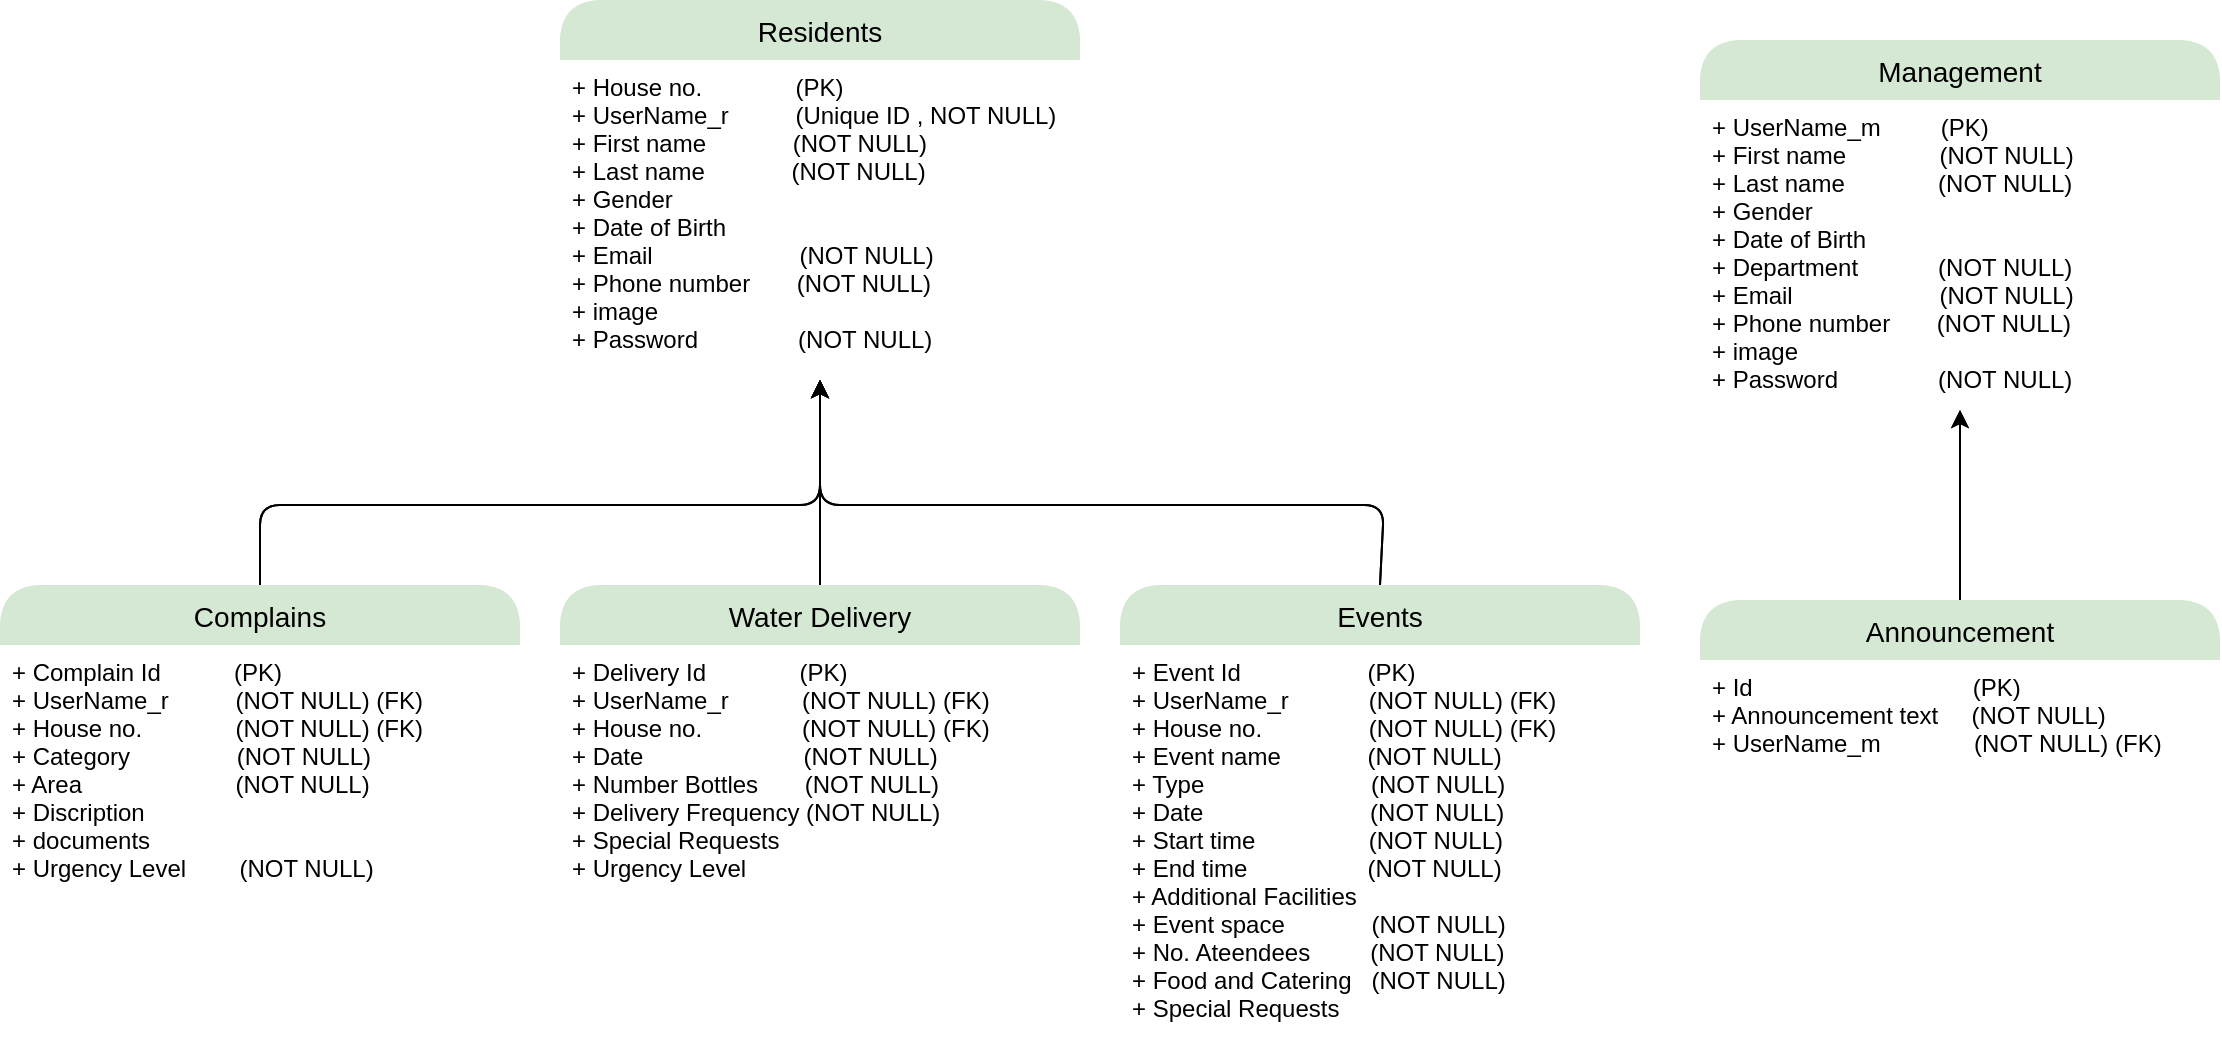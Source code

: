 <mxfile>
    <diagram id="oeI4UOEEZdPAudMLdHcd" name="Page-1">
        <mxGraphModel dx="662" dy="467" grid="1" gridSize="10" guides="1" tooltips="1" connect="1" arrows="1" fold="1" page="1" pageScale="1" pageWidth="850" pageHeight="1100" math="0" shadow="0">
            <root>
                <mxCell id="0"/>
                <mxCell id="1" parent="0"/>
                <mxCell id="2" value="Residents" style="swimlane;childLayout=stackLayout;horizontal=1;startSize=30;horizontalStack=0;rounded=1;fontSize=14;fontStyle=0;strokeWidth=2;resizeParent=0;resizeLast=1;shadow=0;dashed=0;align=center;arcSize=24;fillColor=#d5e8d4;strokeColor=none;" parent="1" vertex="1">
                    <mxGeometry x="300" y="40" width="260" height="190" as="geometry">
                        <mxRectangle x="345" y="190" width="80" height="30" as="alternateBounds"/>
                    </mxGeometry>
                </mxCell>
                <mxCell id="3" value="+ House no.              (PK)&#10;+ UserName_r          (Unique ID , NOT NULL)&#10;+ First name             (NOT NULL)&#10;+ Last name             (NOT NULL)&#10;+ Gender&#10;+ Date of Birth &#10;+ Email                      (NOT NULL)&#10;+ Phone number       (NOT NULL)&#10;+ image &#10;+ Password               (NOT NULL)&#10;&#10;" style="align=left;spacingLeft=4;fontSize=12;verticalAlign=top;resizable=0;rotatable=0;part=1;strokeColor=none;" parent="2" vertex="1">
                    <mxGeometry y="30" width="260" height="160" as="geometry"/>
                </mxCell>
                <mxCell id="128" style="edgeStyle=none;html=1;exitX=0.5;exitY=0;exitDx=0;exitDy=0;entryX=0.5;entryY=1;entryDx=0;entryDy=0;fontSize=13;" parent="1" source="6" target="3" edge="1">
                    <mxGeometry relative="1" as="geometry">
                        <Array as="points">
                            <mxPoint x="150" y="292.5"/>
                            <mxPoint x="430" y="292.5"/>
                        </Array>
                    </mxGeometry>
                </mxCell>
                <mxCell id="6" value="Complains" style="swimlane;childLayout=stackLayout;horizontal=1;startSize=30;horizontalStack=0;rounded=1;fontSize=14;fontStyle=0;strokeWidth=2;resizeParent=0;resizeLast=1;shadow=0;dashed=0;align=center;arcSize=24;fillColor=#d5e8d4;strokeColor=none;" parent="1" vertex="1">
                    <mxGeometry x="20" y="332.5" width="260" height="200" as="geometry">
                        <mxRectangle x="345" y="190" width="80" height="30" as="alternateBounds"/>
                    </mxGeometry>
                </mxCell>
                <mxCell id="7" value="+ Complain Id           (PK)&#10;+ UserName_r          (NOT NULL) (FK)&#10;+ House no.              (NOT NULL) (FK)&#10;+ Category                (NOT NULL)&#10;+ Area                       (NOT NULL)&#10;+ Discription &#10;+ documents&#10;+ Urgency Level        (NOT NULL)&#10;&#10;" style="align=left;spacingLeft=4;fontSize=12;verticalAlign=top;resizable=0;rotatable=0;part=1;strokeColor=none;" parent="6" vertex="1">
                    <mxGeometry y="30" width="260" height="170" as="geometry"/>
                </mxCell>
                <mxCell id="131" style="edgeStyle=none;html=1;exitX=0.5;exitY=0;exitDx=0;exitDy=0;entryX=0.5;entryY=1;entryDx=0;entryDy=0;fontSize=13;" parent="1" source="9" target="3" edge="1">
                    <mxGeometry relative="1" as="geometry">
                        <Array as="points">
                            <mxPoint x="712" y="292.5"/>
                            <mxPoint x="430" y="292.5"/>
                        </Array>
                    </mxGeometry>
                </mxCell>
                <mxCell id="9" value="Events" style="swimlane;childLayout=stackLayout;horizontal=1;startSize=30;horizontalStack=0;rounded=1;fontSize=14;fontStyle=0;strokeWidth=2;resizeParent=0;resizeLast=1;shadow=0;dashed=0;align=center;arcSize=24;fillColor=#d5e8d4;strokeColor=none;" parent="1" vertex="1">
                    <mxGeometry x="580" y="332.5" width="260" height="230" as="geometry">
                        <mxRectangle x="345" y="190" width="80" height="30" as="alternateBounds"/>
                    </mxGeometry>
                </mxCell>
                <mxCell id="10" value="+ Event Id                   (PK)&#10;+ UserName_r            (NOT NULL) (FK)&#10;+ House no.                (NOT NULL) (FK)&#10;+ Event name             (NOT NULL)&#10;+ Type                         (NOT NULL)&#10;+ Date                         (NOT NULL)&#10;+ Start time                 (NOT NULL)&#10;+ End time                  (NOT NULL)&#10;+ Additional Facilities&#10;+ Event space             (NOT NULL)&#10;+ No. Ateendees         (NOT NULL)&#10;+ Food and Catering   (NOT NULL)&#10;+ Special Requests&#10;&#10;" style="align=left;spacingLeft=4;fontSize=12;verticalAlign=top;resizable=0;rotatable=0;part=1;strokeColor=none;" parent="9" vertex="1">
                    <mxGeometry y="30" width="260" height="200" as="geometry"/>
                </mxCell>
                <mxCell id="130" style="edgeStyle=none;html=1;exitX=0.5;exitY=0;exitDx=0;exitDy=0;entryX=0.5;entryY=1;entryDx=0;entryDy=0;fontSize=13;" parent="1" source="11" target="3" edge="1">
                    <mxGeometry relative="1" as="geometry">
                        <Array as="points">
                            <mxPoint x="430" y="292.5"/>
                        </Array>
                    </mxGeometry>
                </mxCell>
                <mxCell id="11" value="Water Delivery" style="swimlane;childLayout=stackLayout;horizontal=1;startSize=30;horizontalStack=0;rounded=1;fontSize=14;fontStyle=0;strokeWidth=2;resizeParent=0;resizeLast=1;shadow=0;dashed=0;align=center;arcSize=24;fillColor=#d5e8d4;strokeColor=none;" parent="1" vertex="1">
                    <mxGeometry x="300" y="332.5" width="260" height="200" as="geometry">
                        <mxRectangle x="345" y="190" width="80" height="30" as="alternateBounds"/>
                    </mxGeometry>
                </mxCell>
                <mxCell id="12" value="+ Delivery Id              (PK)&#10;+ UserName_r           (NOT NULL) (FK)&#10;+ House no.               (NOT NULL) (FK)&#10;+ Date                        (NOT NULL)&#10;+ Number Bottles       (NOT NULL)&#10;+ Delivery Frequency (NOT NULL)&#10;+ Special Requests &#10;+ Urgency Level&#10;&#10;" style="align=left;spacingLeft=4;fontSize=12;verticalAlign=top;resizable=0;rotatable=0;part=1;strokeColor=none;" parent="11" vertex="1">
                    <mxGeometry y="30" width="260" height="170" as="geometry"/>
                </mxCell>
                <mxCell id="132" style="edgeStyle=none;html=1;exitX=0.5;exitY=0;exitDx=0;exitDy=0;entryX=0.5;entryY=1;entryDx=0;entryDy=0;fontSize=13;" parent="1" source="13" target="121" edge="1">
                    <mxGeometry relative="1" as="geometry">
                        <Array as="points"/>
                    </mxGeometry>
                </mxCell>
                <mxCell id="13" value="Announcement" style="swimlane;childLayout=stackLayout;horizontal=1;startSize=30;horizontalStack=0;rounded=1;fontSize=14;fontStyle=0;strokeWidth=2;resizeParent=0;resizeLast=1;shadow=0;dashed=0;align=center;arcSize=24;fillColor=#d5e8d4;strokeColor=none;" parent="1" vertex="1">
                    <mxGeometry x="870" y="340" width="260" height="90" as="geometry">
                        <mxRectangle x="345" y="190" width="80" height="30" as="alternateBounds"/>
                    </mxGeometry>
                </mxCell>
                <mxCell id="14" value="+ Id                                 (PK)&#10;+ Announcement text     (NOT NULL)&#10;+ UserName_m              (NOT NULL) (FK)&#10;" style="align=left;spacingLeft=4;fontSize=12;verticalAlign=top;resizable=0;rotatable=0;part=1;strokeColor=none;" parent="13" vertex="1">
                    <mxGeometry y="30" width="260" height="60" as="geometry"/>
                </mxCell>
                <mxCell id="120" value="Management" style="swimlane;childLayout=stackLayout;horizontal=1;startSize=30;horizontalStack=0;rounded=1;fontSize=14;fontStyle=0;strokeWidth=2;resizeParent=0;resizeLast=1;shadow=0;dashed=0;align=center;arcSize=24;fillColor=#d5e8d4;strokeColor=none;" parent="1" vertex="1">
                    <mxGeometry x="870" y="60" width="260" height="185" as="geometry">
                        <mxRectangle x="345" y="190" width="80" height="30" as="alternateBounds"/>
                    </mxGeometry>
                </mxCell>
                <mxCell id="121" value="+ UserName_m         (PK)&#10;+ First name              (NOT NULL)&#10;+ Last name              (NOT NULL)&#10;+ Gender&#10;+ Date of Birth&#10;+ Department            (NOT NULL)&#10;+ Email                      (NOT NULL)&#10;+ Phone number       (NOT NULL)&#10;+ image&#10;+ Password               (NOT NULL)&#10;&#10;" style="align=left;spacingLeft=4;fontSize=12;verticalAlign=top;resizable=0;rotatable=0;part=1;strokeColor=none;" parent="120" vertex="1">
                    <mxGeometry y="30" width="260" height="155" as="geometry"/>
                </mxCell>
                <mxCell id="133" value="Residents" style="swimlane;childLayout=stackLayout;horizontal=1;startSize=30;horizontalStack=0;rounded=1;fontSize=14;fontStyle=0;strokeWidth=2;resizeParent=0;resizeLast=1;shadow=0;dashed=0;align=center;arcSize=24;fillColor=#d5e8d4;strokeColor=none;" parent="1" vertex="1">
                    <mxGeometry x="300" y="40" width="260" height="190" as="geometry">
                        <mxRectangle x="345" y="190" width="80" height="30" as="alternateBounds"/>
                    </mxGeometry>
                </mxCell>
                <mxCell id="134" value="+ House no.              (PK)&#10;+ UserName_r          (Unique ID , NOT NULL)&#10;+ First name             (NOT NULL)&#10;+ Last name             (NOT NULL)&#10;+ Gender&#10;+ Date of Birth &#10;+ Email                      (NOT NULL)&#10;+ Phone number       (NOT NULL)&#10;+ image &#10;+ Password               (NOT NULL)&#10;&#10;" style="align=left;spacingLeft=4;fontSize=12;verticalAlign=top;resizable=0;rotatable=0;part=1;strokeColor=none;" parent="133" vertex="1">
                    <mxGeometry y="30" width="260" height="160" as="geometry"/>
                </mxCell>
                <mxCell id="135" style="edgeStyle=none;html=1;exitX=0.5;exitY=0;exitDx=0;exitDy=0;entryX=0.5;entryY=1;entryDx=0;entryDy=0;fontSize=13;" parent="1" source="136" target="134" edge="1">
                    <mxGeometry relative="1" as="geometry">
                        <Array as="points">
                            <mxPoint x="150" y="292.5"/>
                            <mxPoint x="430" y="292.5"/>
                        </Array>
                    </mxGeometry>
                </mxCell>
                <mxCell id="136" value="Complains" style="swimlane;childLayout=stackLayout;horizontal=1;startSize=30;horizontalStack=0;rounded=1;fontSize=14;fontStyle=0;strokeWidth=2;resizeParent=0;resizeLast=1;shadow=0;dashed=0;align=center;arcSize=24;fillColor=#d5e8d4;strokeColor=none;" parent="1" vertex="1">
                    <mxGeometry x="20" y="332.5" width="260" height="200" as="geometry">
                        <mxRectangle x="345" y="190" width="80" height="30" as="alternateBounds"/>
                    </mxGeometry>
                </mxCell>
                <mxCell id="137" value="+ Complain Id           (PK)&#10;+ UserName_r          (NOT NULL) (FK)&#10;+ House no.              (NOT NULL) (FK)&#10;+ Category                (NOT NULL)&#10;+ Area                       (NOT NULL)&#10;+ Discription &#10;+ documents&#10;+ Urgency Level        (NOT NULL)&#10;&#10;" style="align=left;spacingLeft=4;fontSize=12;verticalAlign=top;resizable=0;rotatable=0;part=1;strokeColor=none;" parent="136" vertex="1">
                    <mxGeometry y="30" width="260" height="170" as="geometry"/>
                </mxCell>
                <mxCell id="138" style="edgeStyle=none;html=1;exitX=0.5;exitY=0;exitDx=0;exitDy=0;entryX=0.5;entryY=1;entryDx=0;entryDy=0;fontSize=13;" parent="1" source="139" target="134" edge="1">
                    <mxGeometry relative="1" as="geometry">
                        <Array as="points">
                            <mxPoint x="712" y="292.5"/>
                            <mxPoint x="430" y="292.5"/>
                        </Array>
                    </mxGeometry>
                </mxCell>
                <mxCell id="139" value="Events" style="swimlane;childLayout=stackLayout;horizontal=1;startSize=30;horizontalStack=0;rounded=1;fontSize=14;fontStyle=0;strokeWidth=2;resizeParent=0;resizeLast=1;shadow=0;dashed=0;align=center;arcSize=24;fillColor=#d5e8d4;strokeColor=none;" parent="1" vertex="1">
                    <mxGeometry x="580" y="332.5" width="260" height="230" as="geometry">
                        <mxRectangle x="345" y="190" width="80" height="30" as="alternateBounds"/>
                    </mxGeometry>
                </mxCell>
                <mxCell id="140" value="+ Event Id                   (PK)&#10;+ UserName_r            (NOT NULL) (FK)&#10;+ House no.                (NOT NULL) (FK)&#10;+ Event name             (NOT NULL)&#10;+ Type                         (NOT NULL)&#10;+ Date                         (NOT NULL)&#10;+ Start time                 (NOT NULL)&#10;+ End time                  (NOT NULL)&#10;+ Additional Facilities&#10;+ Event space             (NOT NULL)&#10;+ No. Ateendees         (NOT NULL)&#10;+ Food and Catering   (NOT NULL)&#10;+ Special Requests&#10;&#10;" style="align=left;spacingLeft=4;fontSize=12;verticalAlign=top;resizable=0;rotatable=0;part=1;strokeColor=none;" parent="139" vertex="1">
                    <mxGeometry y="30" width="260" height="200" as="geometry"/>
                </mxCell>
                <mxCell id="141" style="edgeStyle=none;html=1;exitX=0.5;exitY=0;exitDx=0;exitDy=0;entryX=0.5;entryY=1;entryDx=0;entryDy=0;fontSize=13;" parent="1" source="142" target="134" edge="1">
                    <mxGeometry relative="1" as="geometry">
                        <Array as="points">
                            <mxPoint x="430" y="292.5"/>
                        </Array>
                    </mxGeometry>
                </mxCell>
                <mxCell id="142" value="Water Delivery" style="swimlane;childLayout=stackLayout;horizontal=1;startSize=30;horizontalStack=0;rounded=1;fontSize=14;fontStyle=0;strokeWidth=2;resizeParent=0;resizeLast=1;shadow=0;dashed=0;align=center;arcSize=24;fillColor=#d5e8d4;strokeColor=none;" parent="1" vertex="1">
                    <mxGeometry x="300" y="332.5" width="260" height="200" as="geometry">
                        <mxRectangle x="345" y="190" width="80" height="30" as="alternateBounds"/>
                    </mxGeometry>
                </mxCell>
                <mxCell id="143" value="+ Delivery Id              (PK)&#10;+ UserName_r           (NOT NULL) (FK)&#10;+ House no.               (NOT NULL) (FK)&#10;+ Date                        (NOT NULL)&#10;+ Number Bottles       (NOT NULL)&#10;+ Delivery Frequency (NOT NULL)&#10;+ Special Requests &#10;+ Urgency Level&#10;&#10;" style="align=left;spacingLeft=4;fontSize=12;verticalAlign=top;resizable=0;rotatable=0;part=1;strokeColor=none;" parent="142" vertex="1">
                    <mxGeometry y="30" width="260" height="170" as="geometry"/>
                </mxCell>
                <mxCell id="144" style="edgeStyle=none;html=1;exitX=0.5;exitY=0;exitDx=0;exitDy=0;entryX=0.5;entryY=1;entryDx=0;entryDy=0;fontSize=13;" parent="1" source="145" target="148" edge="1">
                    <mxGeometry relative="1" as="geometry">
                        <Array as="points"/>
                    </mxGeometry>
                </mxCell>
                <mxCell id="145" value="Announcement" style="swimlane;childLayout=stackLayout;horizontal=1;startSize=30;horizontalStack=0;rounded=1;fontSize=14;fontStyle=0;strokeWidth=2;resizeParent=0;resizeLast=1;shadow=0;dashed=0;align=center;arcSize=24;fillColor=#d5e8d4;strokeColor=none;" parent="1" vertex="1">
                    <mxGeometry x="870" y="340" width="260" height="90" as="geometry">
                        <mxRectangle x="345" y="190" width="80" height="30" as="alternateBounds"/>
                    </mxGeometry>
                </mxCell>
                <mxCell id="146" value="+ Id                                 (PK)&#10;+ Announcement text     (NOT NULL)&#10;+ UserName_m              (NOT NULL) (FK)&#10;" style="align=left;spacingLeft=4;fontSize=12;verticalAlign=top;resizable=0;rotatable=0;part=1;strokeColor=none;" parent="145" vertex="1">
                    <mxGeometry y="30" width="260" height="60" as="geometry"/>
                </mxCell>
                <mxCell id="147" value="Management" style="swimlane;childLayout=stackLayout;horizontal=1;startSize=30;horizontalStack=0;rounded=1;fontSize=14;fontStyle=0;strokeWidth=2;resizeParent=0;resizeLast=1;shadow=0;dashed=0;align=center;arcSize=24;fillColor=#d5e8d4;strokeColor=none;" parent="1" vertex="1">
                    <mxGeometry x="870" y="60" width="260" height="185" as="geometry">
                        <mxRectangle x="345" y="190" width="80" height="30" as="alternateBounds"/>
                    </mxGeometry>
                </mxCell>
                <mxCell id="148" value="+ UserName_m         (PK)&#10;+ First name              (NOT NULL)&#10;+ Last name              (NOT NULL)&#10;+ Gender&#10;+ Date of Birth&#10;+ Department            (NOT NULL)&#10;+ Email                      (NOT NULL)&#10;+ Phone number       (NOT NULL)&#10;+ image&#10;+ Password               (NOT NULL)&#10;&#10;" style="align=left;spacingLeft=4;fontSize=12;verticalAlign=top;resizable=0;rotatable=0;part=1;strokeColor=none;" parent="147" vertex="1">
                    <mxGeometry y="30" width="260" height="155" as="geometry"/>
                </mxCell>
            </root>
        </mxGraphModel>
    </diagram>
</mxfile>